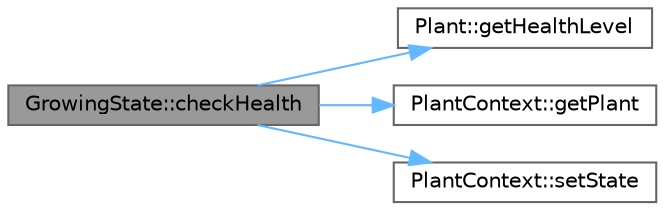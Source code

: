 digraph "GrowingState::checkHealth"
{
 // INTERACTIVE_SVG=YES
 // LATEX_PDF_SIZE
  bgcolor="transparent";
  edge [fontname=Helvetica,fontsize=10,labelfontname=Helvetica,labelfontsize=10];
  node [fontname=Helvetica,fontsize=10,shape=box,height=0.2,width=0.4];
  rankdir="LR";
  Node1 [id="Node000001",label="GrowingState::checkHealth",height=0.2,width=0.4,color="gray40", fillcolor="grey60", style="filled", fontcolor="black",tooltip="Check plant health and growth progress."];
  Node1 -> Node2 [id="edge1_Node000001_Node000002",color="steelblue1",style="solid",tooltip=" "];
  Node2 [id="Node000002",label="Plant::getHealthLevel",height=0.2,width=0.4,color="grey40", fillcolor="white", style="filled",URL="$class_plant.html#a80f1b46ee6b1e92e5c21aac89833ed27",tooltip=" "];
  Node1 -> Node3 [id="edge2_Node000001_Node000003",color="steelblue1",style="solid",tooltip=" "];
  Node3 [id="Node000003",label="PlantContext::getPlant",height=0.2,width=0.4,color="grey40", fillcolor="white", style="filled",URL="$class_plant_context.html#a01070cb146baa2a017e72b1b6255d036",tooltip="Get the plant being managed."];
  Node1 -> Node4 [id="edge3_Node000001_Node000004",color="steelblue1",style="solid",tooltip=" "];
  Node4 [id="Node000004",label="PlantContext::setState",height=0.2,width=0.4,color="grey40", fillcolor="white", style="filled",URL="$class_plant_context.html#a8175419157354815226ac1e79eb4604c",tooltip="Set a new state (transitions to a new lifecycle state)"];
}
